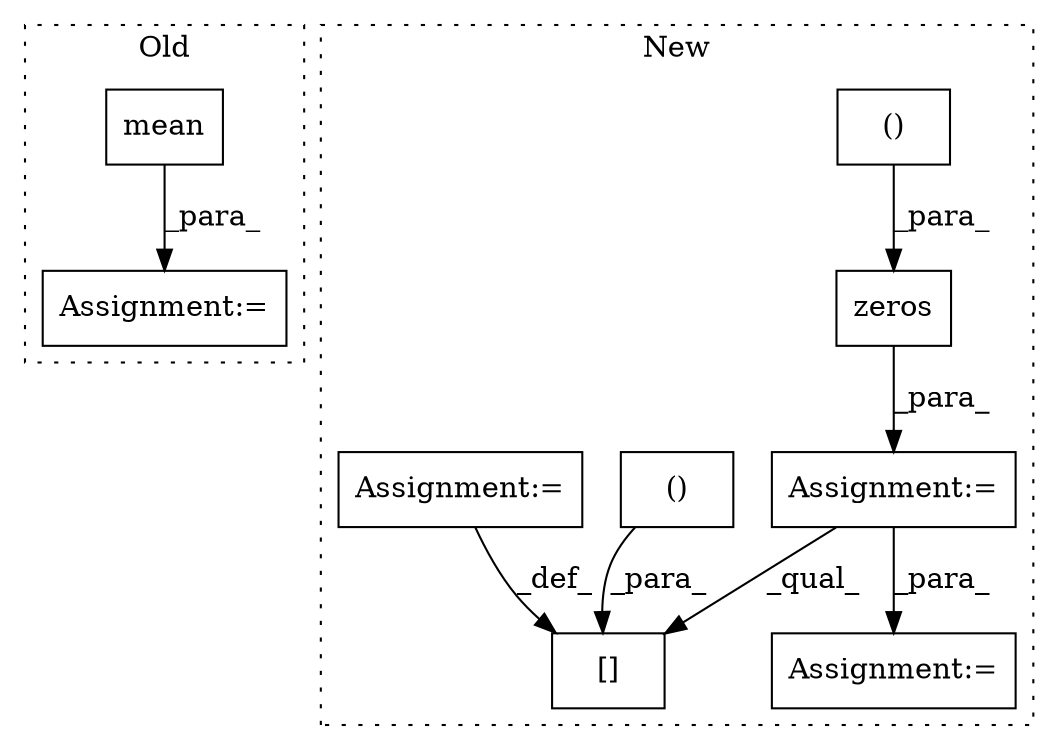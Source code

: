digraph G {
subgraph cluster0 {
1 [label="mean" a="32" s="1761,1777" l="5,1" shape="box"];
4 [label="Assignment:=" a="7" s="1754" l="1" shape="box"];
label = "Old";
style="dotted";
}
subgraph cluster1 {
2 [label="zeros" a="32" s="1823,1890" l="11,1" shape="box"];
3 [label="Assignment:=" a="7" s="1816" l="1" shape="box"];
5 [label="()" a="106" s="1834" l="43" shape="box"];
6 [label="[]" a="2" s="2045,2120" l="20,2" shape="box"];
7 [label="()" a="106" s="2065" l="55" shape="box"];
8 [label="Assignment:=" a="7" s="2122" l="1" shape="box"];
9 [label="Assignment:=" a="7" s="2253" l="1" shape="box"];
label = "New";
style="dotted";
}
1 -> 4 [label="_para_"];
2 -> 3 [label="_para_"];
3 -> 6 [label="_qual_"];
3 -> 9 [label="_para_"];
5 -> 2 [label="_para_"];
7 -> 6 [label="_para_"];
8 -> 6 [label="_def_"];
}